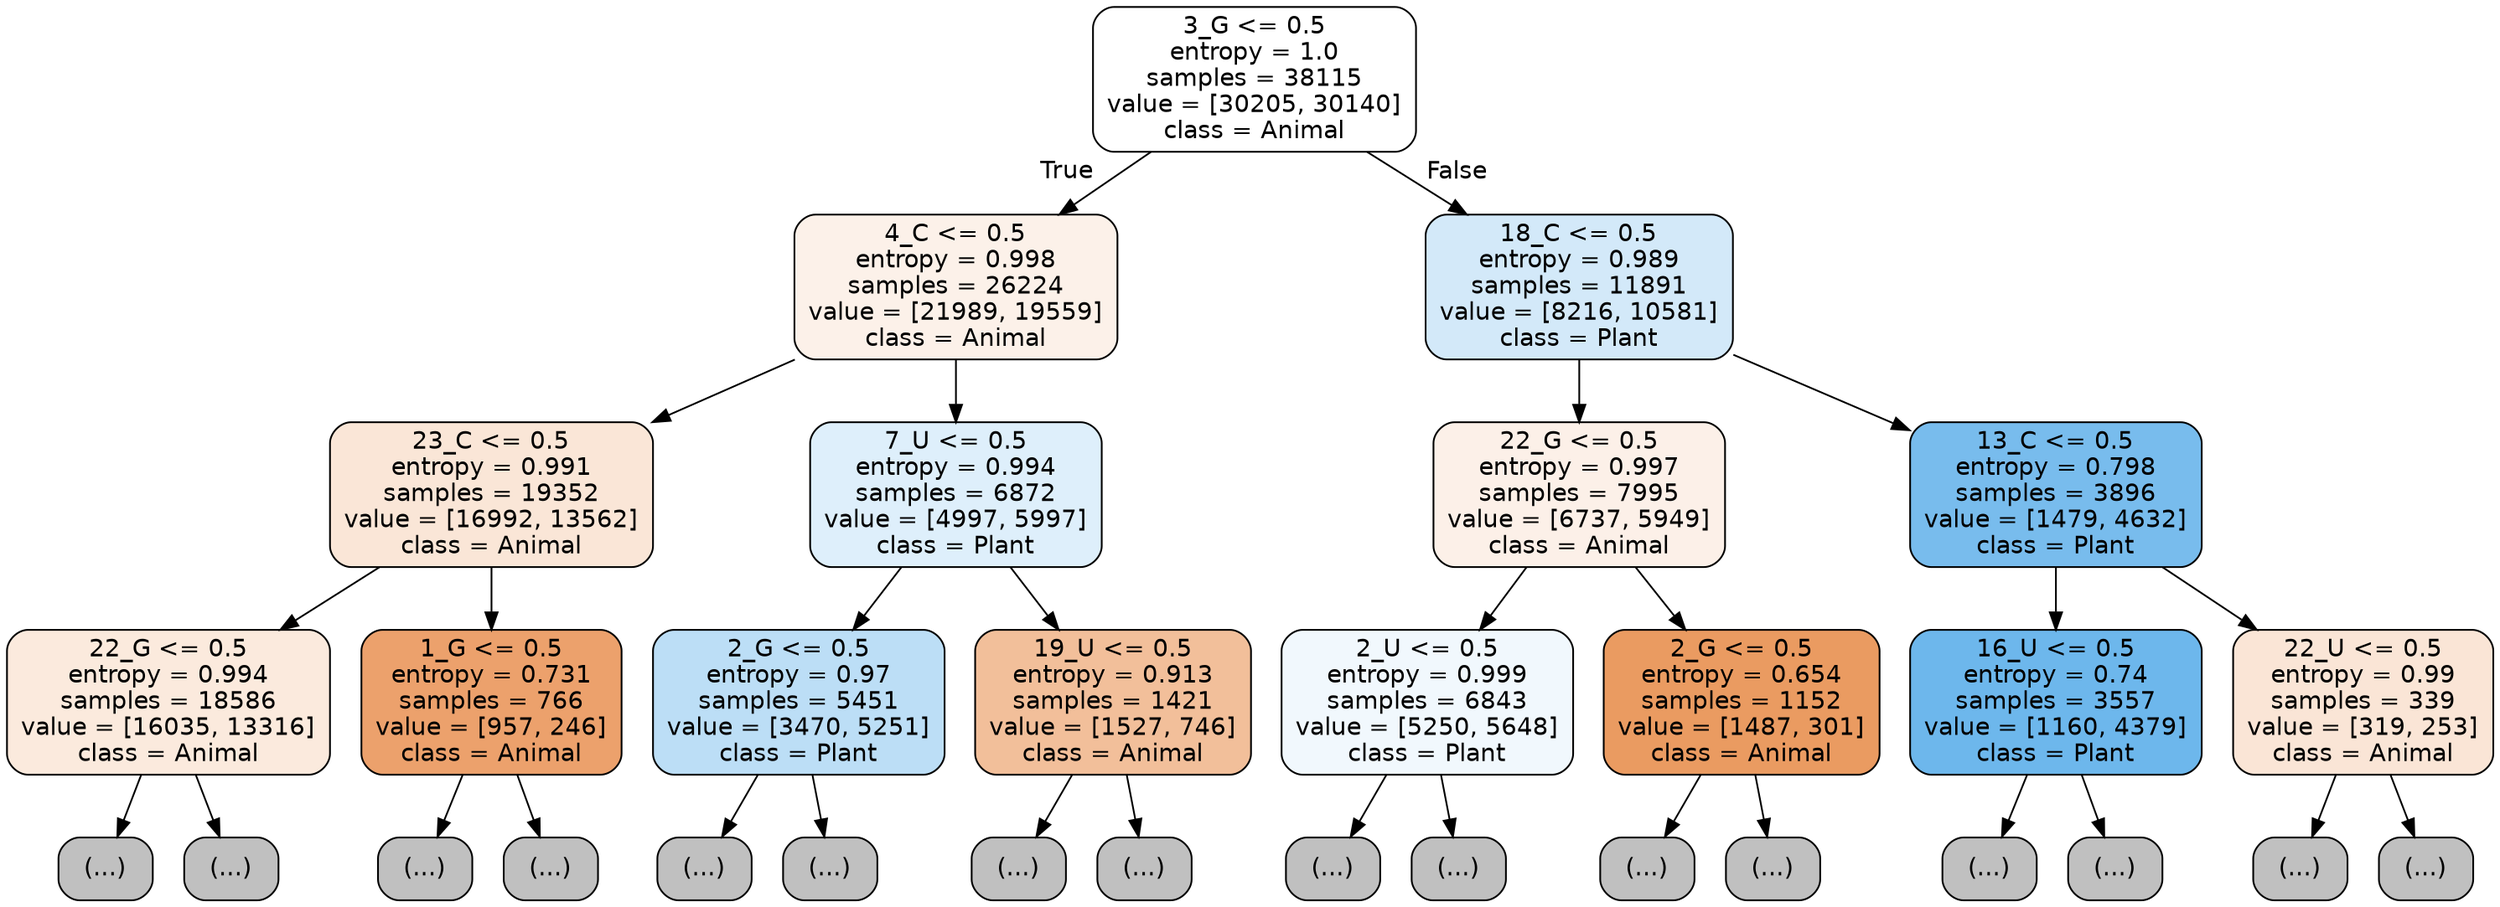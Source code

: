 digraph Tree {
node [shape=box, style="filled, rounded", color="black", fontname="helvetica"] ;
edge [fontname="helvetica"] ;
0 [label="3_G <= 0.5\nentropy = 1.0\nsamples = 38115\nvalue = [30205, 30140]\nclass = Animal", fillcolor="#ffffff"] ;
1 [label="4_C <= 0.5\nentropy = 0.998\nsamples = 26224\nvalue = [21989, 19559]\nclass = Animal", fillcolor="#fcf1e9"] ;
0 -> 1 [labeldistance=2.5, labelangle=45, headlabel="True"] ;
2 [label="23_C <= 0.5\nentropy = 0.991\nsamples = 19352\nvalue = [16992, 13562]\nclass = Animal", fillcolor="#fae6d7"] ;
1 -> 2 ;
3 [label="22_G <= 0.5\nentropy = 0.994\nsamples = 18586\nvalue = [16035, 13316]\nclass = Animal", fillcolor="#fbeadd"] ;
2 -> 3 ;
4 [label="(...)", fillcolor="#C0C0C0"] ;
3 -> 4 ;
7863 [label="(...)", fillcolor="#C0C0C0"] ;
3 -> 7863 ;
8836 [label="1_G <= 0.5\nentropy = 0.731\nsamples = 766\nvalue = [957, 246]\nclass = Animal", fillcolor="#eca16c"] ;
2 -> 8836 ;
8837 [label="(...)", fillcolor="#C0C0C0"] ;
8836 -> 8837 ;
9104 [label="(...)", fillcolor="#C0C0C0"] ;
8836 -> 9104 ;
9169 [label="7_U <= 0.5\nentropy = 0.994\nsamples = 6872\nvalue = [4997, 5997]\nclass = Plant", fillcolor="#deeffb"] ;
1 -> 9169 ;
9170 [label="2_G <= 0.5\nentropy = 0.97\nsamples = 5451\nvalue = [3470, 5251]\nclass = Plant", fillcolor="#bcdef6"] ;
9169 -> 9170 ;
9171 [label="(...)", fillcolor="#C0C0C0"] ;
9170 -> 9171 ;
10598 [label="(...)", fillcolor="#C0C0C0"] ;
9170 -> 10598 ;
11119 [label="19_U <= 0.5\nentropy = 0.913\nsamples = 1421\nvalue = [1527, 746]\nclass = Animal", fillcolor="#f2bf9a"] ;
9169 -> 11119 ;
11120 [label="(...)", fillcolor="#C0C0C0"] ;
11119 -> 11120 ;
11607 [label="(...)", fillcolor="#C0C0C0"] ;
11119 -> 11607 ;
11808 [label="18_C <= 0.5\nentropy = 0.989\nsamples = 11891\nvalue = [8216, 10581]\nclass = Plant", fillcolor="#d3e9f9"] ;
0 -> 11808 [labeldistance=2.5, labelangle=-45, headlabel="False"] ;
11809 [label="22_G <= 0.5\nentropy = 0.997\nsamples = 7995\nvalue = [6737, 5949]\nclass = Animal", fillcolor="#fcf0e8"] ;
11808 -> 11809 ;
11810 [label="2_U <= 0.5\nentropy = 0.999\nsamples = 6843\nvalue = [5250, 5648]\nclass = Plant", fillcolor="#f1f8fd"] ;
11809 -> 11810 ;
11811 [label="(...)", fillcolor="#C0C0C0"] ;
11810 -> 11811 ;
14070 [label="(...)", fillcolor="#C0C0C0"] ;
11810 -> 14070 ;
15043 [label="2_G <= 0.5\nentropy = 0.654\nsamples = 1152\nvalue = [1487, 301]\nclass = Animal", fillcolor="#ea9b61"] ;
11809 -> 15043 ;
15044 [label="(...)", fillcolor="#C0C0C0"] ;
15043 -> 15044 ;
15345 [label="(...)", fillcolor="#C0C0C0"] ;
15043 -> 15345 ;
15456 [label="13_C <= 0.5\nentropy = 0.798\nsamples = 3896\nvalue = [1479, 4632]\nclass = Plant", fillcolor="#78bced"] ;
11808 -> 15456 ;
15457 [label="16_U <= 0.5\nentropy = 0.74\nsamples = 3557\nvalue = [1160, 4379]\nclass = Plant", fillcolor="#6db7ec"] ;
15456 -> 15457 ;
15458 [label="(...)", fillcolor="#C0C0C0"] ;
15457 -> 15458 ;
16123 [label="(...)", fillcolor="#C0C0C0"] ;
15457 -> 16123 ;
16402 [label="22_U <= 0.5\nentropy = 0.99\nsamples = 339\nvalue = [319, 253]\nclass = Animal", fillcolor="#fae5d6"] ;
15456 -> 16402 ;
16403 [label="(...)", fillcolor="#C0C0C0"] ;
16402 -> 16403 ;
16608 [label="(...)", fillcolor="#C0C0C0"] ;
16402 -> 16608 ;
}
